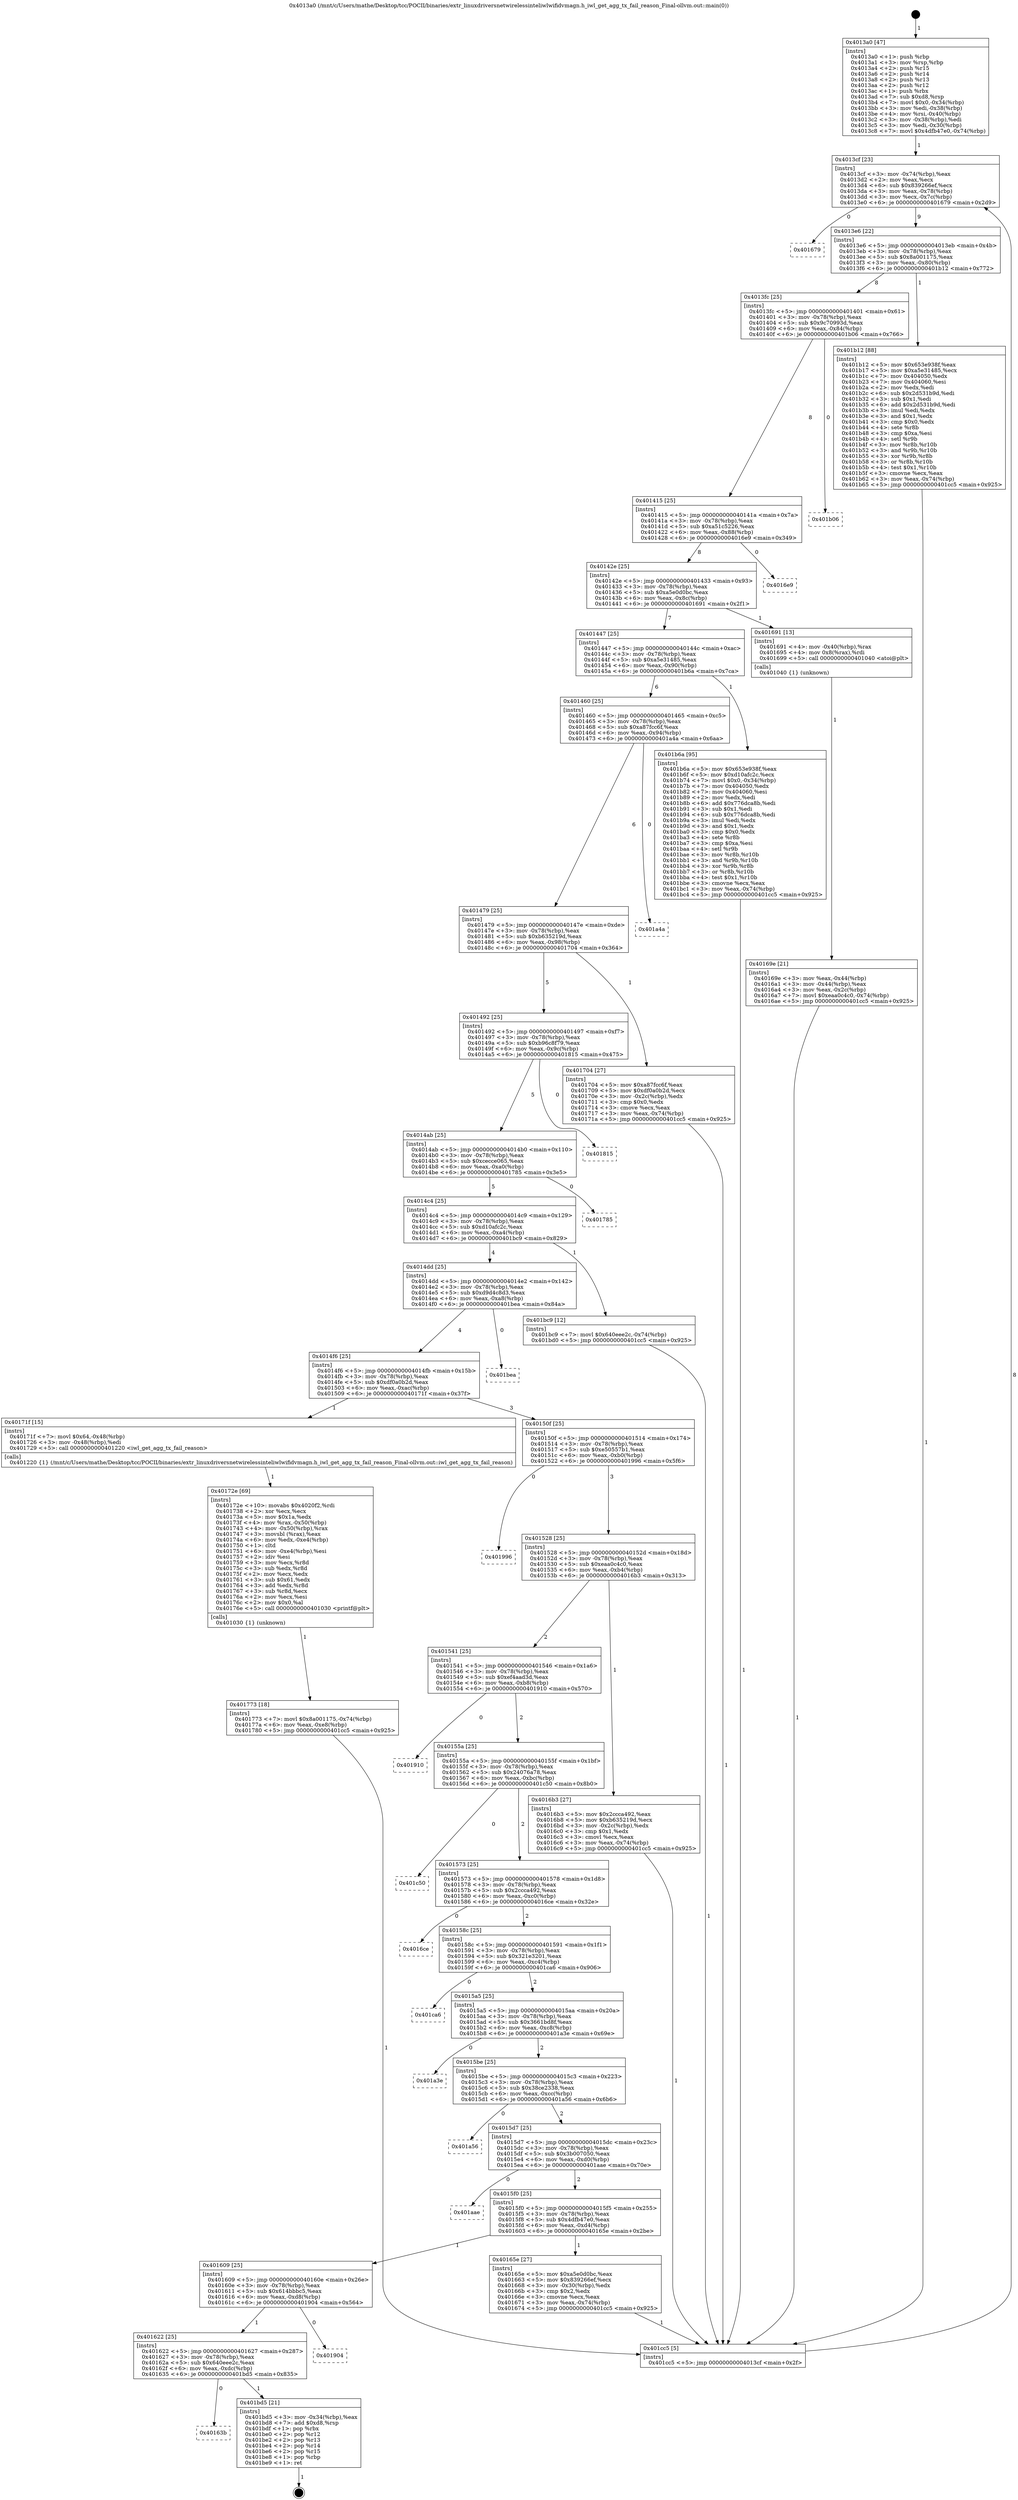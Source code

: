 digraph "0x4013a0" {
  label = "0x4013a0 (/mnt/c/Users/mathe/Desktop/tcc/POCII/binaries/extr_linuxdriversnetwirelessinteliwlwifidvmagn.h_iwl_get_agg_tx_fail_reason_Final-ollvm.out::main(0))"
  labelloc = "t"
  node[shape=record]

  Entry [label="",width=0.3,height=0.3,shape=circle,fillcolor=black,style=filled]
  "0x4013cf" [label="{
     0x4013cf [23]\l
     | [instrs]\l
     &nbsp;&nbsp;0x4013cf \<+3\>: mov -0x74(%rbp),%eax\l
     &nbsp;&nbsp;0x4013d2 \<+2\>: mov %eax,%ecx\l
     &nbsp;&nbsp;0x4013d4 \<+6\>: sub $0x839266ef,%ecx\l
     &nbsp;&nbsp;0x4013da \<+3\>: mov %eax,-0x78(%rbp)\l
     &nbsp;&nbsp;0x4013dd \<+3\>: mov %ecx,-0x7c(%rbp)\l
     &nbsp;&nbsp;0x4013e0 \<+6\>: je 0000000000401679 \<main+0x2d9\>\l
  }"]
  "0x401679" [label="{
     0x401679\l
  }", style=dashed]
  "0x4013e6" [label="{
     0x4013e6 [22]\l
     | [instrs]\l
     &nbsp;&nbsp;0x4013e6 \<+5\>: jmp 00000000004013eb \<main+0x4b\>\l
     &nbsp;&nbsp;0x4013eb \<+3\>: mov -0x78(%rbp),%eax\l
     &nbsp;&nbsp;0x4013ee \<+5\>: sub $0x8a001175,%eax\l
     &nbsp;&nbsp;0x4013f3 \<+3\>: mov %eax,-0x80(%rbp)\l
     &nbsp;&nbsp;0x4013f6 \<+6\>: je 0000000000401b12 \<main+0x772\>\l
  }"]
  Exit [label="",width=0.3,height=0.3,shape=circle,fillcolor=black,style=filled,peripheries=2]
  "0x401b12" [label="{
     0x401b12 [88]\l
     | [instrs]\l
     &nbsp;&nbsp;0x401b12 \<+5\>: mov $0x653e938f,%eax\l
     &nbsp;&nbsp;0x401b17 \<+5\>: mov $0xa5e31485,%ecx\l
     &nbsp;&nbsp;0x401b1c \<+7\>: mov 0x404050,%edx\l
     &nbsp;&nbsp;0x401b23 \<+7\>: mov 0x404060,%esi\l
     &nbsp;&nbsp;0x401b2a \<+2\>: mov %edx,%edi\l
     &nbsp;&nbsp;0x401b2c \<+6\>: sub $0x2d531b9d,%edi\l
     &nbsp;&nbsp;0x401b32 \<+3\>: sub $0x1,%edi\l
     &nbsp;&nbsp;0x401b35 \<+6\>: add $0x2d531b9d,%edi\l
     &nbsp;&nbsp;0x401b3b \<+3\>: imul %edi,%edx\l
     &nbsp;&nbsp;0x401b3e \<+3\>: and $0x1,%edx\l
     &nbsp;&nbsp;0x401b41 \<+3\>: cmp $0x0,%edx\l
     &nbsp;&nbsp;0x401b44 \<+4\>: sete %r8b\l
     &nbsp;&nbsp;0x401b48 \<+3\>: cmp $0xa,%esi\l
     &nbsp;&nbsp;0x401b4b \<+4\>: setl %r9b\l
     &nbsp;&nbsp;0x401b4f \<+3\>: mov %r8b,%r10b\l
     &nbsp;&nbsp;0x401b52 \<+3\>: and %r9b,%r10b\l
     &nbsp;&nbsp;0x401b55 \<+3\>: xor %r9b,%r8b\l
     &nbsp;&nbsp;0x401b58 \<+3\>: or %r8b,%r10b\l
     &nbsp;&nbsp;0x401b5b \<+4\>: test $0x1,%r10b\l
     &nbsp;&nbsp;0x401b5f \<+3\>: cmovne %ecx,%eax\l
     &nbsp;&nbsp;0x401b62 \<+3\>: mov %eax,-0x74(%rbp)\l
     &nbsp;&nbsp;0x401b65 \<+5\>: jmp 0000000000401cc5 \<main+0x925\>\l
  }"]
  "0x4013fc" [label="{
     0x4013fc [25]\l
     | [instrs]\l
     &nbsp;&nbsp;0x4013fc \<+5\>: jmp 0000000000401401 \<main+0x61\>\l
     &nbsp;&nbsp;0x401401 \<+3\>: mov -0x78(%rbp),%eax\l
     &nbsp;&nbsp;0x401404 \<+5\>: sub $0x9c70993d,%eax\l
     &nbsp;&nbsp;0x401409 \<+6\>: mov %eax,-0x84(%rbp)\l
     &nbsp;&nbsp;0x40140f \<+6\>: je 0000000000401b06 \<main+0x766\>\l
  }"]
  "0x40163b" [label="{
     0x40163b\l
  }", style=dashed]
  "0x401b06" [label="{
     0x401b06\l
  }", style=dashed]
  "0x401415" [label="{
     0x401415 [25]\l
     | [instrs]\l
     &nbsp;&nbsp;0x401415 \<+5\>: jmp 000000000040141a \<main+0x7a\>\l
     &nbsp;&nbsp;0x40141a \<+3\>: mov -0x78(%rbp),%eax\l
     &nbsp;&nbsp;0x40141d \<+5\>: sub $0xa51c5226,%eax\l
     &nbsp;&nbsp;0x401422 \<+6\>: mov %eax,-0x88(%rbp)\l
     &nbsp;&nbsp;0x401428 \<+6\>: je 00000000004016e9 \<main+0x349\>\l
  }"]
  "0x401bd5" [label="{
     0x401bd5 [21]\l
     | [instrs]\l
     &nbsp;&nbsp;0x401bd5 \<+3\>: mov -0x34(%rbp),%eax\l
     &nbsp;&nbsp;0x401bd8 \<+7\>: add $0xd8,%rsp\l
     &nbsp;&nbsp;0x401bdf \<+1\>: pop %rbx\l
     &nbsp;&nbsp;0x401be0 \<+2\>: pop %r12\l
     &nbsp;&nbsp;0x401be2 \<+2\>: pop %r13\l
     &nbsp;&nbsp;0x401be4 \<+2\>: pop %r14\l
     &nbsp;&nbsp;0x401be6 \<+2\>: pop %r15\l
     &nbsp;&nbsp;0x401be8 \<+1\>: pop %rbp\l
     &nbsp;&nbsp;0x401be9 \<+1\>: ret\l
  }"]
  "0x4016e9" [label="{
     0x4016e9\l
  }", style=dashed]
  "0x40142e" [label="{
     0x40142e [25]\l
     | [instrs]\l
     &nbsp;&nbsp;0x40142e \<+5\>: jmp 0000000000401433 \<main+0x93\>\l
     &nbsp;&nbsp;0x401433 \<+3\>: mov -0x78(%rbp),%eax\l
     &nbsp;&nbsp;0x401436 \<+5\>: sub $0xa5e0d0bc,%eax\l
     &nbsp;&nbsp;0x40143b \<+6\>: mov %eax,-0x8c(%rbp)\l
     &nbsp;&nbsp;0x401441 \<+6\>: je 0000000000401691 \<main+0x2f1\>\l
  }"]
  "0x401622" [label="{
     0x401622 [25]\l
     | [instrs]\l
     &nbsp;&nbsp;0x401622 \<+5\>: jmp 0000000000401627 \<main+0x287\>\l
     &nbsp;&nbsp;0x401627 \<+3\>: mov -0x78(%rbp),%eax\l
     &nbsp;&nbsp;0x40162a \<+5\>: sub $0x640eee2c,%eax\l
     &nbsp;&nbsp;0x40162f \<+6\>: mov %eax,-0xdc(%rbp)\l
     &nbsp;&nbsp;0x401635 \<+6\>: je 0000000000401bd5 \<main+0x835\>\l
  }"]
  "0x401691" [label="{
     0x401691 [13]\l
     | [instrs]\l
     &nbsp;&nbsp;0x401691 \<+4\>: mov -0x40(%rbp),%rax\l
     &nbsp;&nbsp;0x401695 \<+4\>: mov 0x8(%rax),%rdi\l
     &nbsp;&nbsp;0x401699 \<+5\>: call 0000000000401040 \<atoi@plt\>\l
     | [calls]\l
     &nbsp;&nbsp;0x401040 \{1\} (unknown)\l
  }"]
  "0x401447" [label="{
     0x401447 [25]\l
     | [instrs]\l
     &nbsp;&nbsp;0x401447 \<+5\>: jmp 000000000040144c \<main+0xac\>\l
     &nbsp;&nbsp;0x40144c \<+3\>: mov -0x78(%rbp),%eax\l
     &nbsp;&nbsp;0x40144f \<+5\>: sub $0xa5e31485,%eax\l
     &nbsp;&nbsp;0x401454 \<+6\>: mov %eax,-0x90(%rbp)\l
     &nbsp;&nbsp;0x40145a \<+6\>: je 0000000000401b6a \<main+0x7ca\>\l
  }"]
  "0x401904" [label="{
     0x401904\l
  }", style=dashed]
  "0x401b6a" [label="{
     0x401b6a [95]\l
     | [instrs]\l
     &nbsp;&nbsp;0x401b6a \<+5\>: mov $0x653e938f,%eax\l
     &nbsp;&nbsp;0x401b6f \<+5\>: mov $0xd10afc2c,%ecx\l
     &nbsp;&nbsp;0x401b74 \<+7\>: movl $0x0,-0x34(%rbp)\l
     &nbsp;&nbsp;0x401b7b \<+7\>: mov 0x404050,%edx\l
     &nbsp;&nbsp;0x401b82 \<+7\>: mov 0x404060,%esi\l
     &nbsp;&nbsp;0x401b89 \<+2\>: mov %edx,%edi\l
     &nbsp;&nbsp;0x401b8b \<+6\>: add $0x776dca8b,%edi\l
     &nbsp;&nbsp;0x401b91 \<+3\>: sub $0x1,%edi\l
     &nbsp;&nbsp;0x401b94 \<+6\>: sub $0x776dca8b,%edi\l
     &nbsp;&nbsp;0x401b9a \<+3\>: imul %edi,%edx\l
     &nbsp;&nbsp;0x401b9d \<+3\>: and $0x1,%edx\l
     &nbsp;&nbsp;0x401ba0 \<+3\>: cmp $0x0,%edx\l
     &nbsp;&nbsp;0x401ba3 \<+4\>: sete %r8b\l
     &nbsp;&nbsp;0x401ba7 \<+3\>: cmp $0xa,%esi\l
     &nbsp;&nbsp;0x401baa \<+4\>: setl %r9b\l
     &nbsp;&nbsp;0x401bae \<+3\>: mov %r8b,%r10b\l
     &nbsp;&nbsp;0x401bb1 \<+3\>: and %r9b,%r10b\l
     &nbsp;&nbsp;0x401bb4 \<+3\>: xor %r9b,%r8b\l
     &nbsp;&nbsp;0x401bb7 \<+3\>: or %r8b,%r10b\l
     &nbsp;&nbsp;0x401bba \<+4\>: test $0x1,%r10b\l
     &nbsp;&nbsp;0x401bbe \<+3\>: cmovne %ecx,%eax\l
     &nbsp;&nbsp;0x401bc1 \<+3\>: mov %eax,-0x74(%rbp)\l
     &nbsp;&nbsp;0x401bc4 \<+5\>: jmp 0000000000401cc5 \<main+0x925\>\l
  }"]
  "0x401460" [label="{
     0x401460 [25]\l
     | [instrs]\l
     &nbsp;&nbsp;0x401460 \<+5\>: jmp 0000000000401465 \<main+0xc5\>\l
     &nbsp;&nbsp;0x401465 \<+3\>: mov -0x78(%rbp),%eax\l
     &nbsp;&nbsp;0x401468 \<+5\>: sub $0xa87fcc6f,%eax\l
     &nbsp;&nbsp;0x40146d \<+6\>: mov %eax,-0x94(%rbp)\l
     &nbsp;&nbsp;0x401473 \<+6\>: je 0000000000401a4a \<main+0x6aa\>\l
  }"]
  "0x401773" [label="{
     0x401773 [18]\l
     | [instrs]\l
     &nbsp;&nbsp;0x401773 \<+7\>: movl $0x8a001175,-0x74(%rbp)\l
     &nbsp;&nbsp;0x40177a \<+6\>: mov %eax,-0xe8(%rbp)\l
     &nbsp;&nbsp;0x401780 \<+5\>: jmp 0000000000401cc5 \<main+0x925\>\l
  }"]
  "0x401a4a" [label="{
     0x401a4a\l
  }", style=dashed]
  "0x401479" [label="{
     0x401479 [25]\l
     | [instrs]\l
     &nbsp;&nbsp;0x401479 \<+5\>: jmp 000000000040147e \<main+0xde\>\l
     &nbsp;&nbsp;0x40147e \<+3\>: mov -0x78(%rbp),%eax\l
     &nbsp;&nbsp;0x401481 \<+5\>: sub $0xb635219d,%eax\l
     &nbsp;&nbsp;0x401486 \<+6\>: mov %eax,-0x98(%rbp)\l
     &nbsp;&nbsp;0x40148c \<+6\>: je 0000000000401704 \<main+0x364\>\l
  }"]
  "0x40172e" [label="{
     0x40172e [69]\l
     | [instrs]\l
     &nbsp;&nbsp;0x40172e \<+10\>: movabs $0x4020f2,%rdi\l
     &nbsp;&nbsp;0x401738 \<+2\>: xor %ecx,%ecx\l
     &nbsp;&nbsp;0x40173a \<+5\>: mov $0x1a,%edx\l
     &nbsp;&nbsp;0x40173f \<+4\>: mov %rax,-0x50(%rbp)\l
     &nbsp;&nbsp;0x401743 \<+4\>: mov -0x50(%rbp),%rax\l
     &nbsp;&nbsp;0x401747 \<+3\>: movsbl (%rax),%eax\l
     &nbsp;&nbsp;0x40174a \<+6\>: mov %edx,-0xe4(%rbp)\l
     &nbsp;&nbsp;0x401750 \<+1\>: cltd\l
     &nbsp;&nbsp;0x401751 \<+6\>: mov -0xe4(%rbp),%esi\l
     &nbsp;&nbsp;0x401757 \<+2\>: idiv %esi\l
     &nbsp;&nbsp;0x401759 \<+3\>: mov %ecx,%r8d\l
     &nbsp;&nbsp;0x40175c \<+3\>: sub %edx,%r8d\l
     &nbsp;&nbsp;0x40175f \<+2\>: mov %ecx,%edx\l
     &nbsp;&nbsp;0x401761 \<+3\>: sub $0x61,%edx\l
     &nbsp;&nbsp;0x401764 \<+3\>: add %edx,%r8d\l
     &nbsp;&nbsp;0x401767 \<+3\>: sub %r8d,%ecx\l
     &nbsp;&nbsp;0x40176a \<+2\>: mov %ecx,%esi\l
     &nbsp;&nbsp;0x40176c \<+2\>: mov $0x0,%al\l
     &nbsp;&nbsp;0x40176e \<+5\>: call 0000000000401030 \<printf@plt\>\l
     | [calls]\l
     &nbsp;&nbsp;0x401030 \{1\} (unknown)\l
  }"]
  "0x401704" [label="{
     0x401704 [27]\l
     | [instrs]\l
     &nbsp;&nbsp;0x401704 \<+5\>: mov $0xa87fcc6f,%eax\l
     &nbsp;&nbsp;0x401709 \<+5\>: mov $0xdf0a0b2d,%ecx\l
     &nbsp;&nbsp;0x40170e \<+3\>: mov -0x2c(%rbp),%edx\l
     &nbsp;&nbsp;0x401711 \<+3\>: cmp $0x0,%edx\l
     &nbsp;&nbsp;0x401714 \<+3\>: cmove %ecx,%eax\l
     &nbsp;&nbsp;0x401717 \<+3\>: mov %eax,-0x74(%rbp)\l
     &nbsp;&nbsp;0x40171a \<+5\>: jmp 0000000000401cc5 \<main+0x925\>\l
  }"]
  "0x401492" [label="{
     0x401492 [25]\l
     | [instrs]\l
     &nbsp;&nbsp;0x401492 \<+5\>: jmp 0000000000401497 \<main+0xf7\>\l
     &nbsp;&nbsp;0x401497 \<+3\>: mov -0x78(%rbp),%eax\l
     &nbsp;&nbsp;0x40149a \<+5\>: sub $0xb96c8f79,%eax\l
     &nbsp;&nbsp;0x40149f \<+6\>: mov %eax,-0x9c(%rbp)\l
     &nbsp;&nbsp;0x4014a5 \<+6\>: je 0000000000401815 \<main+0x475\>\l
  }"]
  "0x40169e" [label="{
     0x40169e [21]\l
     | [instrs]\l
     &nbsp;&nbsp;0x40169e \<+3\>: mov %eax,-0x44(%rbp)\l
     &nbsp;&nbsp;0x4016a1 \<+3\>: mov -0x44(%rbp),%eax\l
     &nbsp;&nbsp;0x4016a4 \<+3\>: mov %eax,-0x2c(%rbp)\l
     &nbsp;&nbsp;0x4016a7 \<+7\>: movl $0xeaa0c4c0,-0x74(%rbp)\l
     &nbsp;&nbsp;0x4016ae \<+5\>: jmp 0000000000401cc5 \<main+0x925\>\l
  }"]
  "0x401815" [label="{
     0x401815\l
  }", style=dashed]
  "0x4014ab" [label="{
     0x4014ab [25]\l
     | [instrs]\l
     &nbsp;&nbsp;0x4014ab \<+5\>: jmp 00000000004014b0 \<main+0x110\>\l
     &nbsp;&nbsp;0x4014b0 \<+3\>: mov -0x78(%rbp),%eax\l
     &nbsp;&nbsp;0x4014b3 \<+5\>: sub $0xcecce065,%eax\l
     &nbsp;&nbsp;0x4014b8 \<+6\>: mov %eax,-0xa0(%rbp)\l
     &nbsp;&nbsp;0x4014be \<+6\>: je 0000000000401785 \<main+0x3e5\>\l
  }"]
  "0x4013a0" [label="{
     0x4013a0 [47]\l
     | [instrs]\l
     &nbsp;&nbsp;0x4013a0 \<+1\>: push %rbp\l
     &nbsp;&nbsp;0x4013a1 \<+3\>: mov %rsp,%rbp\l
     &nbsp;&nbsp;0x4013a4 \<+2\>: push %r15\l
     &nbsp;&nbsp;0x4013a6 \<+2\>: push %r14\l
     &nbsp;&nbsp;0x4013a8 \<+2\>: push %r13\l
     &nbsp;&nbsp;0x4013aa \<+2\>: push %r12\l
     &nbsp;&nbsp;0x4013ac \<+1\>: push %rbx\l
     &nbsp;&nbsp;0x4013ad \<+7\>: sub $0xd8,%rsp\l
     &nbsp;&nbsp;0x4013b4 \<+7\>: movl $0x0,-0x34(%rbp)\l
     &nbsp;&nbsp;0x4013bb \<+3\>: mov %edi,-0x38(%rbp)\l
     &nbsp;&nbsp;0x4013be \<+4\>: mov %rsi,-0x40(%rbp)\l
     &nbsp;&nbsp;0x4013c2 \<+3\>: mov -0x38(%rbp),%edi\l
     &nbsp;&nbsp;0x4013c5 \<+3\>: mov %edi,-0x30(%rbp)\l
     &nbsp;&nbsp;0x4013c8 \<+7\>: movl $0x4dfb47e0,-0x74(%rbp)\l
  }"]
  "0x401785" [label="{
     0x401785\l
  }", style=dashed]
  "0x4014c4" [label="{
     0x4014c4 [25]\l
     | [instrs]\l
     &nbsp;&nbsp;0x4014c4 \<+5\>: jmp 00000000004014c9 \<main+0x129\>\l
     &nbsp;&nbsp;0x4014c9 \<+3\>: mov -0x78(%rbp),%eax\l
     &nbsp;&nbsp;0x4014cc \<+5\>: sub $0xd10afc2c,%eax\l
     &nbsp;&nbsp;0x4014d1 \<+6\>: mov %eax,-0xa4(%rbp)\l
     &nbsp;&nbsp;0x4014d7 \<+6\>: je 0000000000401bc9 \<main+0x829\>\l
  }"]
  "0x401cc5" [label="{
     0x401cc5 [5]\l
     | [instrs]\l
     &nbsp;&nbsp;0x401cc5 \<+5\>: jmp 00000000004013cf \<main+0x2f\>\l
  }"]
  "0x401bc9" [label="{
     0x401bc9 [12]\l
     | [instrs]\l
     &nbsp;&nbsp;0x401bc9 \<+7\>: movl $0x640eee2c,-0x74(%rbp)\l
     &nbsp;&nbsp;0x401bd0 \<+5\>: jmp 0000000000401cc5 \<main+0x925\>\l
  }"]
  "0x4014dd" [label="{
     0x4014dd [25]\l
     | [instrs]\l
     &nbsp;&nbsp;0x4014dd \<+5\>: jmp 00000000004014e2 \<main+0x142\>\l
     &nbsp;&nbsp;0x4014e2 \<+3\>: mov -0x78(%rbp),%eax\l
     &nbsp;&nbsp;0x4014e5 \<+5\>: sub $0xd9d4c8d3,%eax\l
     &nbsp;&nbsp;0x4014ea \<+6\>: mov %eax,-0xa8(%rbp)\l
     &nbsp;&nbsp;0x4014f0 \<+6\>: je 0000000000401bea \<main+0x84a\>\l
  }"]
  "0x401609" [label="{
     0x401609 [25]\l
     | [instrs]\l
     &nbsp;&nbsp;0x401609 \<+5\>: jmp 000000000040160e \<main+0x26e\>\l
     &nbsp;&nbsp;0x40160e \<+3\>: mov -0x78(%rbp),%eax\l
     &nbsp;&nbsp;0x401611 \<+5\>: sub $0x614bbbc5,%eax\l
     &nbsp;&nbsp;0x401616 \<+6\>: mov %eax,-0xd8(%rbp)\l
     &nbsp;&nbsp;0x40161c \<+6\>: je 0000000000401904 \<main+0x564\>\l
  }"]
  "0x401bea" [label="{
     0x401bea\l
  }", style=dashed]
  "0x4014f6" [label="{
     0x4014f6 [25]\l
     | [instrs]\l
     &nbsp;&nbsp;0x4014f6 \<+5\>: jmp 00000000004014fb \<main+0x15b\>\l
     &nbsp;&nbsp;0x4014fb \<+3\>: mov -0x78(%rbp),%eax\l
     &nbsp;&nbsp;0x4014fe \<+5\>: sub $0xdf0a0b2d,%eax\l
     &nbsp;&nbsp;0x401503 \<+6\>: mov %eax,-0xac(%rbp)\l
     &nbsp;&nbsp;0x401509 \<+6\>: je 000000000040171f \<main+0x37f\>\l
  }"]
  "0x40165e" [label="{
     0x40165e [27]\l
     | [instrs]\l
     &nbsp;&nbsp;0x40165e \<+5\>: mov $0xa5e0d0bc,%eax\l
     &nbsp;&nbsp;0x401663 \<+5\>: mov $0x839266ef,%ecx\l
     &nbsp;&nbsp;0x401668 \<+3\>: mov -0x30(%rbp),%edx\l
     &nbsp;&nbsp;0x40166b \<+3\>: cmp $0x2,%edx\l
     &nbsp;&nbsp;0x40166e \<+3\>: cmovne %ecx,%eax\l
     &nbsp;&nbsp;0x401671 \<+3\>: mov %eax,-0x74(%rbp)\l
     &nbsp;&nbsp;0x401674 \<+5\>: jmp 0000000000401cc5 \<main+0x925\>\l
  }"]
  "0x40171f" [label="{
     0x40171f [15]\l
     | [instrs]\l
     &nbsp;&nbsp;0x40171f \<+7\>: movl $0x64,-0x48(%rbp)\l
     &nbsp;&nbsp;0x401726 \<+3\>: mov -0x48(%rbp),%edi\l
     &nbsp;&nbsp;0x401729 \<+5\>: call 0000000000401220 \<iwl_get_agg_tx_fail_reason\>\l
     | [calls]\l
     &nbsp;&nbsp;0x401220 \{1\} (/mnt/c/Users/mathe/Desktop/tcc/POCII/binaries/extr_linuxdriversnetwirelessinteliwlwifidvmagn.h_iwl_get_agg_tx_fail_reason_Final-ollvm.out::iwl_get_agg_tx_fail_reason)\l
  }"]
  "0x40150f" [label="{
     0x40150f [25]\l
     | [instrs]\l
     &nbsp;&nbsp;0x40150f \<+5\>: jmp 0000000000401514 \<main+0x174\>\l
     &nbsp;&nbsp;0x401514 \<+3\>: mov -0x78(%rbp),%eax\l
     &nbsp;&nbsp;0x401517 \<+5\>: sub $0xe50557b1,%eax\l
     &nbsp;&nbsp;0x40151c \<+6\>: mov %eax,-0xb0(%rbp)\l
     &nbsp;&nbsp;0x401522 \<+6\>: je 0000000000401996 \<main+0x5f6\>\l
  }"]
  "0x4015f0" [label="{
     0x4015f0 [25]\l
     | [instrs]\l
     &nbsp;&nbsp;0x4015f0 \<+5\>: jmp 00000000004015f5 \<main+0x255\>\l
     &nbsp;&nbsp;0x4015f5 \<+3\>: mov -0x78(%rbp),%eax\l
     &nbsp;&nbsp;0x4015f8 \<+5\>: sub $0x4dfb47e0,%eax\l
     &nbsp;&nbsp;0x4015fd \<+6\>: mov %eax,-0xd4(%rbp)\l
     &nbsp;&nbsp;0x401603 \<+6\>: je 000000000040165e \<main+0x2be\>\l
  }"]
  "0x401996" [label="{
     0x401996\l
  }", style=dashed]
  "0x401528" [label="{
     0x401528 [25]\l
     | [instrs]\l
     &nbsp;&nbsp;0x401528 \<+5\>: jmp 000000000040152d \<main+0x18d\>\l
     &nbsp;&nbsp;0x40152d \<+3\>: mov -0x78(%rbp),%eax\l
     &nbsp;&nbsp;0x401530 \<+5\>: sub $0xeaa0c4c0,%eax\l
     &nbsp;&nbsp;0x401535 \<+6\>: mov %eax,-0xb4(%rbp)\l
     &nbsp;&nbsp;0x40153b \<+6\>: je 00000000004016b3 \<main+0x313\>\l
  }"]
  "0x401aae" [label="{
     0x401aae\l
  }", style=dashed]
  "0x4016b3" [label="{
     0x4016b3 [27]\l
     | [instrs]\l
     &nbsp;&nbsp;0x4016b3 \<+5\>: mov $0x2ccca492,%eax\l
     &nbsp;&nbsp;0x4016b8 \<+5\>: mov $0xb635219d,%ecx\l
     &nbsp;&nbsp;0x4016bd \<+3\>: mov -0x2c(%rbp),%edx\l
     &nbsp;&nbsp;0x4016c0 \<+3\>: cmp $0x1,%edx\l
     &nbsp;&nbsp;0x4016c3 \<+3\>: cmovl %ecx,%eax\l
     &nbsp;&nbsp;0x4016c6 \<+3\>: mov %eax,-0x74(%rbp)\l
     &nbsp;&nbsp;0x4016c9 \<+5\>: jmp 0000000000401cc5 \<main+0x925\>\l
  }"]
  "0x401541" [label="{
     0x401541 [25]\l
     | [instrs]\l
     &nbsp;&nbsp;0x401541 \<+5\>: jmp 0000000000401546 \<main+0x1a6\>\l
     &nbsp;&nbsp;0x401546 \<+3\>: mov -0x78(%rbp),%eax\l
     &nbsp;&nbsp;0x401549 \<+5\>: sub $0xef4aad3d,%eax\l
     &nbsp;&nbsp;0x40154e \<+6\>: mov %eax,-0xb8(%rbp)\l
     &nbsp;&nbsp;0x401554 \<+6\>: je 0000000000401910 \<main+0x570\>\l
  }"]
  "0x4015d7" [label="{
     0x4015d7 [25]\l
     | [instrs]\l
     &nbsp;&nbsp;0x4015d7 \<+5\>: jmp 00000000004015dc \<main+0x23c\>\l
     &nbsp;&nbsp;0x4015dc \<+3\>: mov -0x78(%rbp),%eax\l
     &nbsp;&nbsp;0x4015df \<+5\>: sub $0x3b007050,%eax\l
     &nbsp;&nbsp;0x4015e4 \<+6\>: mov %eax,-0xd0(%rbp)\l
     &nbsp;&nbsp;0x4015ea \<+6\>: je 0000000000401aae \<main+0x70e\>\l
  }"]
  "0x401910" [label="{
     0x401910\l
  }", style=dashed]
  "0x40155a" [label="{
     0x40155a [25]\l
     | [instrs]\l
     &nbsp;&nbsp;0x40155a \<+5\>: jmp 000000000040155f \<main+0x1bf\>\l
     &nbsp;&nbsp;0x40155f \<+3\>: mov -0x78(%rbp),%eax\l
     &nbsp;&nbsp;0x401562 \<+5\>: sub $0x24076a78,%eax\l
     &nbsp;&nbsp;0x401567 \<+6\>: mov %eax,-0xbc(%rbp)\l
     &nbsp;&nbsp;0x40156d \<+6\>: je 0000000000401c50 \<main+0x8b0\>\l
  }"]
  "0x401a56" [label="{
     0x401a56\l
  }", style=dashed]
  "0x401c50" [label="{
     0x401c50\l
  }", style=dashed]
  "0x401573" [label="{
     0x401573 [25]\l
     | [instrs]\l
     &nbsp;&nbsp;0x401573 \<+5\>: jmp 0000000000401578 \<main+0x1d8\>\l
     &nbsp;&nbsp;0x401578 \<+3\>: mov -0x78(%rbp),%eax\l
     &nbsp;&nbsp;0x40157b \<+5\>: sub $0x2ccca492,%eax\l
     &nbsp;&nbsp;0x401580 \<+6\>: mov %eax,-0xc0(%rbp)\l
     &nbsp;&nbsp;0x401586 \<+6\>: je 00000000004016ce \<main+0x32e\>\l
  }"]
  "0x4015be" [label="{
     0x4015be [25]\l
     | [instrs]\l
     &nbsp;&nbsp;0x4015be \<+5\>: jmp 00000000004015c3 \<main+0x223\>\l
     &nbsp;&nbsp;0x4015c3 \<+3\>: mov -0x78(%rbp),%eax\l
     &nbsp;&nbsp;0x4015c6 \<+5\>: sub $0x38ce2338,%eax\l
     &nbsp;&nbsp;0x4015cb \<+6\>: mov %eax,-0xcc(%rbp)\l
     &nbsp;&nbsp;0x4015d1 \<+6\>: je 0000000000401a56 \<main+0x6b6\>\l
  }"]
  "0x4016ce" [label="{
     0x4016ce\l
  }", style=dashed]
  "0x40158c" [label="{
     0x40158c [25]\l
     | [instrs]\l
     &nbsp;&nbsp;0x40158c \<+5\>: jmp 0000000000401591 \<main+0x1f1\>\l
     &nbsp;&nbsp;0x401591 \<+3\>: mov -0x78(%rbp),%eax\l
     &nbsp;&nbsp;0x401594 \<+5\>: sub $0x321e3201,%eax\l
     &nbsp;&nbsp;0x401599 \<+6\>: mov %eax,-0xc4(%rbp)\l
     &nbsp;&nbsp;0x40159f \<+6\>: je 0000000000401ca6 \<main+0x906\>\l
  }"]
  "0x401a3e" [label="{
     0x401a3e\l
  }", style=dashed]
  "0x401ca6" [label="{
     0x401ca6\l
  }", style=dashed]
  "0x4015a5" [label="{
     0x4015a5 [25]\l
     | [instrs]\l
     &nbsp;&nbsp;0x4015a5 \<+5\>: jmp 00000000004015aa \<main+0x20a\>\l
     &nbsp;&nbsp;0x4015aa \<+3\>: mov -0x78(%rbp),%eax\l
     &nbsp;&nbsp;0x4015ad \<+5\>: sub $0x3661bd8f,%eax\l
     &nbsp;&nbsp;0x4015b2 \<+6\>: mov %eax,-0xc8(%rbp)\l
     &nbsp;&nbsp;0x4015b8 \<+6\>: je 0000000000401a3e \<main+0x69e\>\l
  }"]
  Entry -> "0x4013a0" [label=" 1"]
  "0x4013cf" -> "0x401679" [label=" 0"]
  "0x4013cf" -> "0x4013e6" [label=" 9"]
  "0x401bd5" -> Exit [label=" 1"]
  "0x4013e6" -> "0x401b12" [label=" 1"]
  "0x4013e6" -> "0x4013fc" [label=" 8"]
  "0x401622" -> "0x40163b" [label=" 0"]
  "0x4013fc" -> "0x401b06" [label=" 0"]
  "0x4013fc" -> "0x401415" [label=" 8"]
  "0x401622" -> "0x401bd5" [label=" 1"]
  "0x401415" -> "0x4016e9" [label=" 0"]
  "0x401415" -> "0x40142e" [label=" 8"]
  "0x401609" -> "0x401622" [label=" 1"]
  "0x40142e" -> "0x401691" [label=" 1"]
  "0x40142e" -> "0x401447" [label=" 7"]
  "0x401609" -> "0x401904" [label=" 0"]
  "0x401447" -> "0x401b6a" [label=" 1"]
  "0x401447" -> "0x401460" [label=" 6"]
  "0x401bc9" -> "0x401cc5" [label=" 1"]
  "0x401460" -> "0x401a4a" [label=" 0"]
  "0x401460" -> "0x401479" [label=" 6"]
  "0x401b6a" -> "0x401cc5" [label=" 1"]
  "0x401479" -> "0x401704" [label=" 1"]
  "0x401479" -> "0x401492" [label=" 5"]
  "0x401b12" -> "0x401cc5" [label=" 1"]
  "0x401492" -> "0x401815" [label=" 0"]
  "0x401492" -> "0x4014ab" [label=" 5"]
  "0x401773" -> "0x401cc5" [label=" 1"]
  "0x4014ab" -> "0x401785" [label=" 0"]
  "0x4014ab" -> "0x4014c4" [label=" 5"]
  "0x40172e" -> "0x401773" [label=" 1"]
  "0x4014c4" -> "0x401bc9" [label=" 1"]
  "0x4014c4" -> "0x4014dd" [label=" 4"]
  "0x40171f" -> "0x40172e" [label=" 1"]
  "0x4014dd" -> "0x401bea" [label=" 0"]
  "0x4014dd" -> "0x4014f6" [label=" 4"]
  "0x401704" -> "0x401cc5" [label=" 1"]
  "0x4014f6" -> "0x40171f" [label=" 1"]
  "0x4014f6" -> "0x40150f" [label=" 3"]
  "0x4016b3" -> "0x401cc5" [label=" 1"]
  "0x40150f" -> "0x401996" [label=" 0"]
  "0x40150f" -> "0x401528" [label=" 3"]
  "0x401691" -> "0x40169e" [label=" 1"]
  "0x401528" -> "0x4016b3" [label=" 1"]
  "0x401528" -> "0x401541" [label=" 2"]
  "0x401cc5" -> "0x4013cf" [label=" 8"]
  "0x401541" -> "0x401910" [label=" 0"]
  "0x401541" -> "0x40155a" [label=" 2"]
  "0x40165e" -> "0x401cc5" [label=" 1"]
  "0x40155a" -> "0x401c50" [label=" 0"]
  "0x40155a" -> "0x401573" [label=" 2"]
  "0x4015f0" -> "0x401609" [label=" 1"]
  "0x401573" -> "0x4016ce" [label=" 0"]
  "0x401573" -> "0x40158c" [label=" 2"]
  "0x40169e" -> "0x401cc5" [label=" 1"]
  "0x40158c" -> "0x401ca6" [label=" 0"]
  "0x40158c" -> "0x4015a5" [label=" 2"]
  "0x4015d7" -> "0x4015f0" [label=" 2"]
  "0x4015a5" -> "0x401a3e" [label=" 0"]
  "0x4015a5" -> "0x4015be" [label=" 2"]
  "0x4015f0" -> "0x40165e" [label=" 1"]
  "0x4015be" -> "0x401a56" [label=" 0"]
  "0x4015be" -> "0x4015d7" [label=" 2"]
  "0x4013a0" -> "0x4013cf" [label=" 1"]
  "0x4015d7" -> "0x401aae" [label=" 0"]
}
